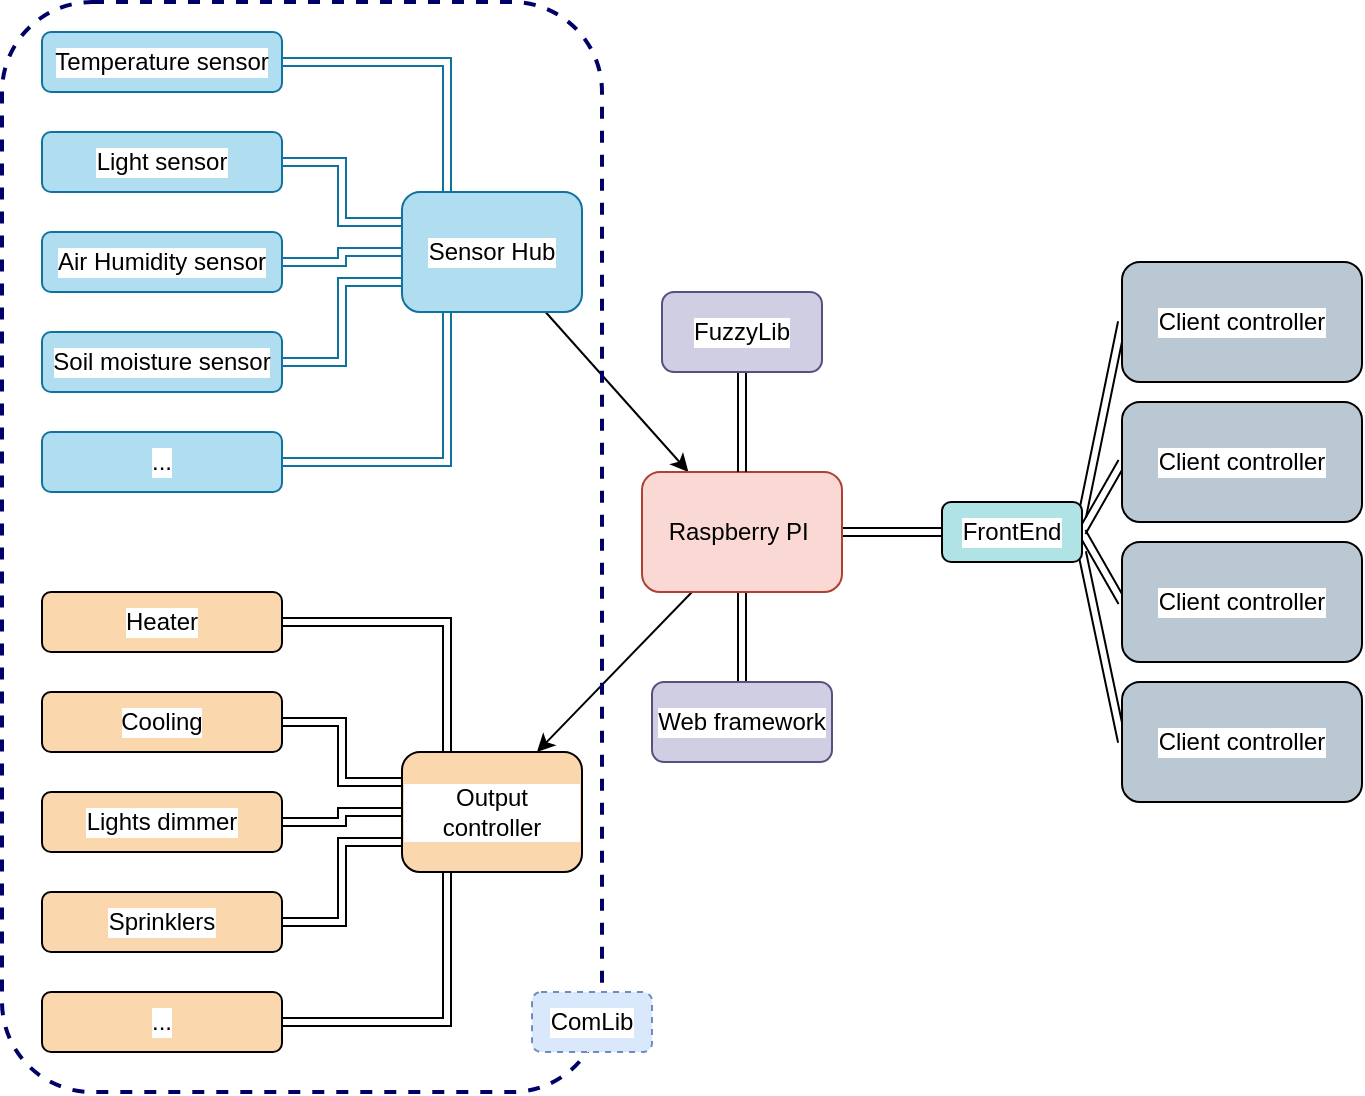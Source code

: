 <mxfile version="15.6.6" type="device"><diagram id="rUNSOsQHmP7mqRSjp8IE" name="Page-1"><mxGraphModel dx="1422" dy="762" grid="1" gridSize="10" guides="1" tooltips="1" connect="1" arrows="1" fold="1" page="1" pageScale="1" pageWidth="827" pageHeight="1169" math="0" shadow="0"><root><mxCell id="0"/><mxCell id="1" parent="0"/><mxCell id="v44XsH0tP8B6b1vQtQYE-9" style="edgeStyle=orthogonalEdgeStyle;rounded=0;orthogonalLoop=1;jettySize=auto;html=1;exitX=1;exitY=0.5;exitDx=0;exitDy=0;entryX=0.25;entryY=0;entryDx=0;entryDy=0;fontColor=default;strokeColor=#10739e;labelBackgroundColor=default;shape=link;fillColor=#b1ddf0;" edge="1" parent="1" source="v44XsH0tP8B6b1vQtQYE-2" target="v44XsH0tP8B6b1vQtQYE-8"><mxGeometry relative="1" as="geometry"/></mxCell><mxCell id="v44XsH0tP8B6b1vQtQYE-2" value="Temperature sensor" style="rounded=1;whiteSpace=wrap;html=1;strokeColor=#10739e;fillColor=#b1ddf0;labelBackgroundColor=default;fontColor=default;" vertex="1" parent="1"><mxGeometry x="40" y="30" width="120" height="30" as="geometry"/></mxCell><mxCell id="v44XsH0tP8B6b1vQtQYE-10" style="edgeStyle=orthogonalEdgeStyle;rounded=0;orthogonalLoop=1;jettySize=auto;html=1;entryX=0;entryY=0.25;entryDx=0;entryDy=0;fontColor=default;shape=link;strokeColor=#10739e;labelBackgroundColor=default;fillColor=#b1ddf0;" edge="1" parent="1" source="v44XsH0tP8B6b1vQtQYE-3" target="v44XsH0tP8B6b1vQtQYE-8"><mxGeometry relative="1" as="geometry"/></mxCell><mxCell id="v44XsH0tP8B6b1vQtQYE-3" value="Light sensor" style="rounded=1;whiteSpace=wrap;html=1;strokeColor=#10739e;fillColor=#b1ddf0;labelBackgroundColor=default;fontColor=default;" vertex="1" parent="1"><mxGeometry x="40" y="80" width="120" height="30" as="geometry"/></mxCell><mxCell id="v44XsH0tP8B6b1vQtQYE-11" style="edgeStyle=orthogonalEdgeStyle;rounded=0;orthogonalLoop=1;jettySize=auto;html=1;entryX=0;entryY=0.5;entryDx=0;entryDy=0;fontColor=default;shape=link;strokeColor=#10739e;labelBackgroundColor=default;fillColor=#b1ddf0;" edge="1" parent="1" source="v44XsH0tP8B6b1vQtQYE-4" target="v44XsH0tP8B6b1vQtQYE-8"><mxGeometry relative="1" as="geometry"/></mxCell><mxCell id="v44XsH0tP8B6b1vQtQYE-4" value="Air Humidity sensor" style="rounded=1;whiteSpace=wrap;html=1;strokeColor=#10739e;fillColor=#b1ddf0;labelBackgroundColor=default;fontColor=default;" vertex="1" parent="1"><mxGeometry x="40" y="130" width="120" height="30" as="geometry"/></mxCell><mxCell id="v44XsH0tP8B6b1vQtQYE-12" style="edgeStyle=orthogonalEdgeStyle;rounded=0;orthogonalLoop=1;jettySize=auto;html=1;entryX=0;entryY=0.75;entryDx=0;entryDy=0;fontColor=default;shape=link;strokeColor=#10739e;labelBackgroundColor=default;fillColor=#b1ddf0;" edge="1" parent="1" source="v44XsH0tP8B6b1vQtQYE-6" target="v44XsH0tP8B6b1vQtQYE-8"><mxGeometry relative="1" as="geometry"/></mxCell><mxCell id="v44XsH0tP8B6b1vQtQYE-6" value="Soil moisture sensor" style="rounded=1;whiteSpace=wrap;html=1;strokeColor=#10739e;fillColor=#b1ddf0;labelBackgroundColor=default;fontColor=default;" vertex="1" parent="1"><mxGeometry x="40" y="180" width="120" height="30" as="geometry"/></mxCell><mxCell id="v44XsH0tP8B6b1vQtQYE-13" style="edgeStyle=orthogonalEdgeStyle;rounded=0;orthogonalLoop=1;jettySize=auto;html=1;entryX=0.25;entryY=1;entryDx=0;entryDy=0;fontColor=default;shape=link;strokeColor=#10739e;labelBackgroundColor=default;fillColor=#b1ddf0;" edge="1" parent="1" source="v44XsH0tP8B6b1vQtQYE-7" target="v44XsH0tP8B6b1vQtQYE-8"><mxGeometry relative="1" as="geometry"/></mxCell><mxCell id="v44XsH0tP8B6b1vQtQYE-7" value="..." style="rounded=1;whiteSpace=wrap;html=1;strokeColor=#10739e;fillColor=#b1ddf0;labelBackgroundColor=default;fontColor=default;" vertex="1" parent="1"><mxGeometry x="40" y="230" width="120" height="30" as="geometry"/></mxCell><mxCell id="v44XsH0tP8B6b1vQtQYE-15" style="rounded=0;orthogonalLoop=1;jettySize=auto;html=1;labelBackgroundColor=default;fontColor=default;strokeColor=default;" edge="1" parent="1" source="v44XsH0tP8B6b1vQtQYE-8" target="v44XsH0tP8B6b1vQtQYE-14"><mxGeometry relative="1" as="geometry"/></mxCell><mxCell id="v44XsH0tP8B6b1vQtQYE-8" value="Sensor Hub" style="rounded=1;whiteSpace=wrap;html=1;strokeColor=#10739e;fillColor=#b1ddf0;labelBackgroundColor=default;fontColor=default;" vertex="1" parent="1"><mxGeometry x="220" y="110" width="90" height="60" as="geometry"/></mxCell><mxCell id="v44XsH0tP8B6b1vQtQYE-27" style="edgeStyle=none;rounded=0;orthogonalLoop=1;jettySize=auto;html=1;entryX=0.75;entryY=0;entryDx=0;entryDy=0;labelBackgroundColor=default;fontColor=default;strokeColor=default;exitX=0.25;exitY=1;exitDx=0;exitDy=0;" edge="1" parent="1" source="v44XsH0tP8B6b1vQtQYE-14" target="v44XsH0tP8B6b1vQtQYE-26"><mxGeometry relative="1" as="geometry"><mxPoint x="338.5" y="330" as="sourcePoint"/></mxGeometry></mxCell><mxCell id="v44XsH0tP8B6b1vQtQYE-31" style="edgeStyle=none;shape=link;rounded=0;orthogonalLoop=1;jettySize=auto;html=1;exitX=0.5;exitY=1;exitDx=0;exitDy=0;entryX=0.5;entryY=0;entryDx=0;entryDy=0;labelBackgroundColor=default;fontColor=default;strokeColor=default;" edge="1" parent="1" source="v44XsH0tP8B6b1vQtQYE-14" target="v44XsH0tP8B6b1vQtQYE-30"><mxGeometry relative="1" as="geometry"/></mxCell><mxCell id="v44XsH0tP8B6b1vQtQYE-37" style="edgeStyle=none;shape=link;rounded=0;orthogonalLoop=1;jettySize=auto;html=1;exitX=1;exitY=0.5;exitDx=0;exitDy=0;entryX=0;entryY=0.5;entryDx=0;entryDy=0;labelBackgroundColor=default;fontColor=default;strokeColor=default;" edge="1" parent="1" source="v44XsH0tP8B6b1vQtQYE-14" target="v44XsH0tP8B6b1vQtQYE-36"><mxGeometry relative="1" as="geometry"/></mxCell><mxCell id="v44XsH0tP8B6b1vQtQYE-14" value="Raspberry PI&amp;nbsp;" style="rounded=1;whiteSpace=wrap;html=1;strokeColor=#ae4132;fillColor=#fad9d5;fontColor=default;" vertex="1" parent="1"><mxGeometry x="340" y="250" width="100" height="60" as="geometry"/></mxCell><mxCell id="v44XsH0tP8B6b1vQtQYE-16" style="edgeStyle=orthogonalEdgeStyle;rounded=0;orthogonalLoop=1;jettySize=auto;html=1;exitX=1;exitY=0.5;exitDx=0;exitDy=0;entryX=0.25;entryY=0;entryDx=0;entryDy=0;fontColor=default;strokeColor=default;labelBackgroundColor=default;shape=link;fillColor=#fad7ac;" edge="1" parent="1" source="v44XsH0tP8B6b1vQtQYE-17" target="v44XsH0tP8B6b1vQtQYE-26"><mxGeometry relative="1" as="geometry"/></mxCell><mxCell id="v44XsH0tP8B6b1vQtQYE-17" value="Heater" style="rounded=1;whiteSpace=wrap;html=1;strokeColor=default;fillColor=#fad7ac;labelBackgroundColor=default;fontColor=default;" vertex="1" parent="1"><mxGeometry x="40" y="310" width="120" height="30" as="geometry"/></mxCell><mxCell id="v44XsH0tP8B6b1vQtQYE-18" style="edgeStyle=orthogonalEdgeStyle;rounded=0;orthogonalLoop=1;jettySize=auto;html=1;entryX=0;entryY=0.25;entryDx=0;entryDy=0;fontColor=default;shape=link;strokeColor=default;labelBackgroundColor=default;fillColor=#fad7ac;" edge="1" parent="1" source="v44XsH0tP8B6b1vQtQYE-19" target="v44XsH0tP8B6b1vQtQYE-26"><mxGeometry relative="1" as="geometry"/></mxCell><mxCell id="v44XsH0tP8B6b1vQtQYE-19" value="Cooling" style="rounded=1;whiteSpace=wrap;html=1;strokeColor=default;fillColor=#fad7ac;labelBackgroundColor=default;fontColor=default;" vertex="1" parent="1"><mxGeometry x="40" y="360" width="120" height="30" as="geometry"/></mxCell><mxCell id="v44XsH0tP8B6b1vQtQYE-20" style="edgeStyle=orthogonalEdgeStyle;rounded=0;orthogonalLoop=1;jettySize=auto;html=1;entryX=0;entryY=0.5;entryDx=0;entryDy=0;fontColor=default;shape=link;strokeColor=default;labelBackgroundColor=default;fillColor=#fad7ac;" edge="1" parent="1" source="v44XsH0tP8B6b1vQtQYE-21" target="v44XsH0tP8B6b1vQtQYE-26"><mxGeometry relative="1" as="geometry"/></mxCell><mxCell id="v44XsH0tP8B6b1vQtQYE-21" value="&lt;span&gt;Lights dimmer&lt;/span&gt;" style="rounded=1;whiteSpace=wrap;html=1;strokeColor=default;fillColor=#fad7ac;labelBackgroundColor=default;fontColor=default;" vertex="1" parent="1"><mxGeometry x="40" y="410" width="120" height="30" as="geometry"/></mxCell><mxCell id="v44XsH0tP8B6b1vQtQYE-22" style="edgeStyle=orthogonalEdgeStyle;rounded=0;orthogonalLoop=1;jettySize=auto;html=1;entryX=0;entryY=0.75;entryDx=0;entryDy=0;fontColor=default;shape=link;strokeColor=default;labelBackgroundColor=default;fillColor=#fad7ac;" edge="1" parent="1" source="v44XsH0tP8B6b1vQtQYE-23" target="v44XsH0tP8B6b1vQtQYE-26"><mxGeometry relative="1" as="geometry"/></mxCell><mxCell id="v44XsH0tP8B6b1vQtQYE-23" value="Sprinklers" style="rounded=1;whiteSpace=wrap;html=1;strokeColor=default;fillColor=#fad7ac;labelBackgroundColor=default;fontColor=default;" vertex="1" parent="1"><mxGeometry x="40" y="460" width="120" height="30" as="geometry"/></mxCell><mxCell id="v44XsH0tP8B6b1vQtQYE-24" style="edgeStyle=orthogonalEdgeStyle;rounded=0;orthogonalLoop=1;jettySize=auto;html=1;entryX=0.25;entryY=1;entryDx=0;entryDy=0;fontColor=default;shape=link;strokeColor=default;labelBackgroundColor=default;fillColor=#fad7ac;" edge="1" parent="1" source="v44XsH0tP8B6b1vQtQYE-25" target="v44XsH0tP8B6b1vQtQYE-26"><mxGeometry relative="1" as="geometry"/></mxCell><mxCell id="v44XsH0tP8B6b1vQtQYE-25" value="..." style="rounded=1;whiteSpace=wrap;html=1;strokeColor=default;fillColor=#fad7ac;labelBackgroundColor=default;fontColor=default;" vertex="1" parent="1"><mxGeometry x="40" y="510" width="120" height="30" as="geometry"/></mxCell><mxCell id="v44XsH0tP8B6b1vQtQYE-26" value="Output controller" style="rounded=1;whiteSpace=wrap;html=1;strokeColor=default;fillColor=#fad7ac;labelBackgroundColor=default;fontColor=default;" vertex="1" parent="1"><mxGeometry x="220" y="390" width="90" height="60" as="geometry"/></mxCell><mxCell id="v44XsH0tP8B6b1vQtQYE-29" style="edgeStyle=none;rounded=0;orthogonalLoop=1;jettySize=auto;html=1;entryX=0.5;entryY=0;entryDx=0;entryDy=0;labelBackgroundColor=default;fontColor=default;strokeColor=default;shape=link;" edge="1" parent="1" source="v44XsH0tP8B6b1vQtQYE-28" target="v44XsH0tP8B6b1vQtQYE-14"><mxGeometry relative="1" as="geometry"/></mxCell><mxCell id="v44XsH0tP8B6b1vQtQYE-28" value="FuzzyLib" style="rounded=1;whiteSpace=wrap;html=1;labelBackgroundColor=default;strokeColor=#56517e;fillColor=#d0cee2;fontColor=default;" vertex="1" parent="1"><mxGeometry x="350" y="160" width="80" height="40" as="geometry"/></mxCell><mxCell id="v44XsH0tP8B6b1vQtQYE-30" value="Web framework" style="rounded=1;whiteSpace=wrap;html=1;labelBackgroundColor=default;strokeColor=#56517e;fillColor=#d0cee2;fontColor=default;" vertex="1" parent="1"><mxGeometry x="345" y="355" width="90" height="40" as="geometry"/></mxCell><mxCell id="v44XsH0tP8B6b1vQtQYE-38" style="edgeStyle=none;shape=link;rounded=0;orthogonalLoop=1;jettySize=auto;html=1;exitX=0;exitY=0.5;exitDx=0;exitDy=0;entryX=1;entryY=0.25;entryDx=0;entryDy=0;labelBackgroundColor=default;fontColor=default;strokeColor=default;" edge="1" parent="1" source="v44XsH0tP8B6b1vQtQYE-32" target="v44XsH0tP8B6b1vQtQYE-36"><mxGeometry relative="1" as="geometry"/></mxCell><mxCell id="v44XsH0tP8B6b1vQtQYE-32" value="Client controller" style="rounded=1;whiteSpace=wrap;html=1;labelBackgroundColor=default;strokeColor=default;fillColor=#bac8d3;fontColor=default;" vertex="1" parent="1"><mxGeometry x="580" y="145" width="120" height="60" as="geometry"/></mxCell><mxCell id="v44XsH0tP8B6b1vQtQYE-39" style="edgeStyle=none;shape=link;rounded=0;orthogonalLoop=1;jettySize=auto;html=1;exitX=0;exitY=0.5;exitDx=0;exitDy=0;labelBackgroundColor=default;fontColor=default;strokeColor=default;entryX=1;entryY=0.5;entryDx=0;entryDy=0;" edge="1" parent="1" source="v44XsH0tP8B6b1vQtQYE-33" target="v44XsH0tP8B6b1vQtQYE-36"><mxGeometry relative="1" as="geometry"><mxPoint x="560" y="270" as="targetPoint"/></mxGeometry></mxCell><mxCell id="v44XsH0tP8B6b1vQtQYE-33" value="Client controller" style="rounded=1;whiteSpace=wrap;html=1;labelBackgroundColor=default;strokeColor=default;fillColor=#bac8d3;fontColor=default;" vertex="1" parent="1"><mxGeometry x="580" y="215" width="120" height="60" as="geometry"/></mxCell><mxCell id="v44XsH0tP8B6b1vQtQYE-40" style="edgeStyle=none;shape=link;rounded=0;orthogonalLoop=1;jettySize=auto;html=1;exitX=0;exitY=0.5;exitDx=0;exitDy=0;entryX=1;entryY=0.5;entryDx=0;entryDy=0;labelBackgroundColor=default;fontColor=default;strokeColor=default;" edge="1" parent="1" source="v44XsH0tP8B6b1vQtQYE-34" target="v44XsH0tP8B6b1vQtQYE-36"><mxGeometry relative="1" as="geometry"/></mxCell><mxCell id="v44XsH0tP8B6b1vQtQYE-34" value="Client controller" style="rounded=1;whiteSpace=wrap;html=1;labelBackgroundColor=default;strokeColor=default;fillColor=#bac8d3;fontColor=default;" vertex="1" parent="1"><mxGeometry x="580" y="285" width="120" height="60" as="geometry"/></mxCell><mxCell id="v44XsH0tP8B6b1vQtQYE-41" style="edgeStyle=none;shape=link;rounded=0;orthogonalLoop=1;jettySize=auto;html=1;exitX=0;exitY=0.5;exitDx=0;exitDy=0;labelBackgroundColor=default;fontColor=default;strokeColor=default;" edge="1" parent="1" source="v44XsH0tP8B6b1vQtQYE-35"><mxGeometry relative="1" as="geometry"><mxPoint x="560" y="290" as="targetPoint"/></mxGeometry></mxCell><mxCell id="v44XsH0tP8B6b1vQtQYE-35" value="Client controller" style="rounded=1;whiteSpace=wrap;html=1;labelBackgroundColor=default;strokeColor=default;fillColor=#bac8d3;fontColor=default;" vertex="1" parent="1"><mxGeometry x="580" y="355" width="120" height="60" as="geometry"/></mxCell><mxCell id="v44XsH0tP8B6b1vQtQYE-36" value="FrontEnd" style="rounded=1;whiteSpace=wrap;html=1;labelBackgroundColor=default;strokeColor=default;fillColor=#b0e3e6;fontColor=default;" vertex="1" parent="1"><mxGeometry x="490" y="265" width="70" height="30" as="geometry"/></mxCell><mxCell id="v44XsH0tP8B6b1vQtQYE-43" value="" style="rounded=1;whiteSpace=wrap;html=1;labelBackgroundColor=default;fillColor=none;strokeColor=#000066;fontColor=default;strokeWidth=2;dashed=1;perimeterSpacing=0;" vertex="1" parent="1"><mxGeometry x="20" y="15" width="300" height="545" as="geometry"/></mxCell><mxCell id="v44XsH0tP8B6b1vQtQYE-44" value="ComLib" style="text;html=1;strokeColor=#6c8ebf;fillColor=#dae8fc;align=center;verticalAlign=middle;whiteSpace=wrap;rounded=1;dashed=1;labelBackgroundColor=default;fontColor=default;" vertex="1" parent="1"><mxGeometry x="285" y="510" width="60" height="30" as="geometry"/></mxCell></root></mxGraphModel></diagram></mxfile>